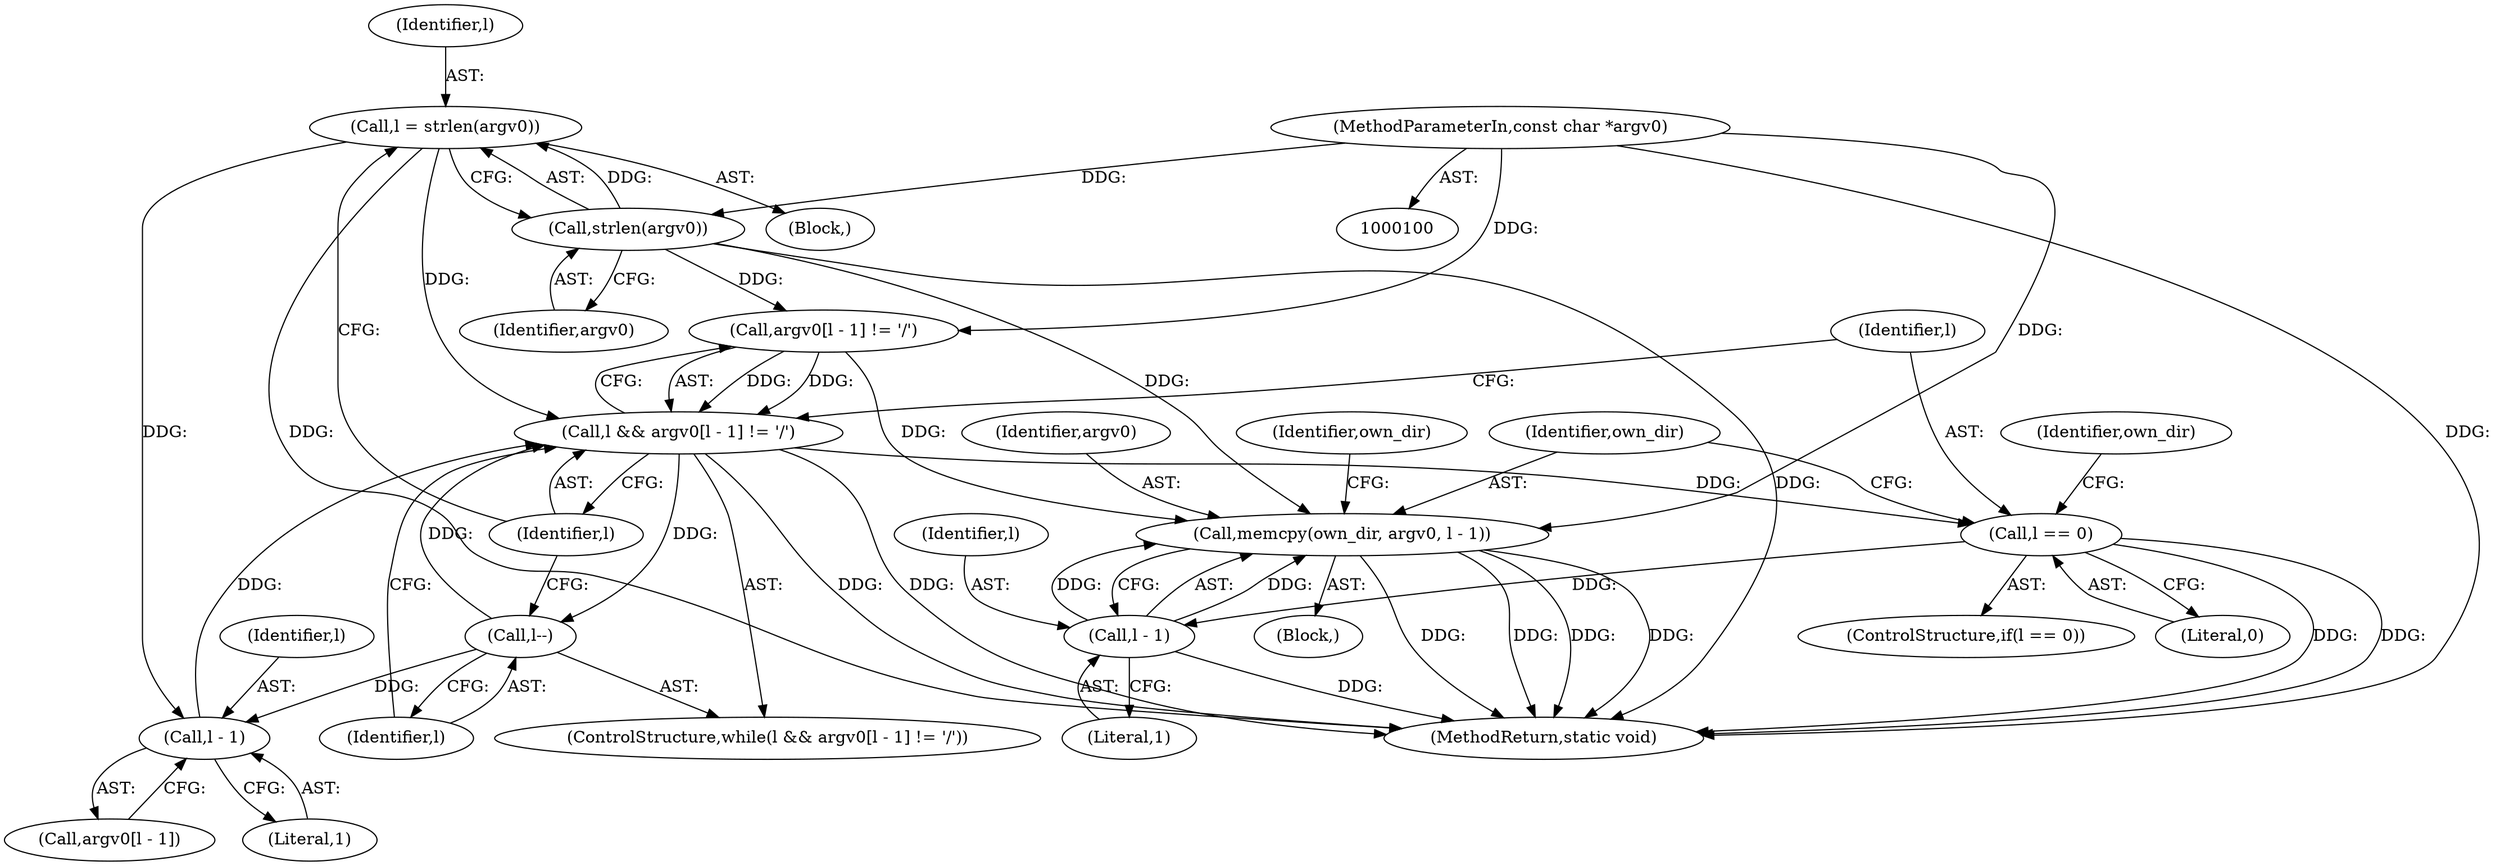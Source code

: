 digraph "0_proxychains-ng_9ab7dbeb3baff67a51d0c5e71465c453be0890b5#diff-803c5170888b8642f2a97e5e9423d399@API" {
"1000104" [label="(Call,l = strlen(argv0))"];
"1000106" [label="(Call,strlen(argv0))"];
"1000101" [label="(MethodParameterIn,const char *argv0)"];
"1000109" [label="(Call,l && argv0[l - 1] != '/')"];
"1000118" [label="(Call,l--)"];
"1000114" [label="(Call,l - 1)"];
"1000121" [label="(Call,l == 0)"];
"1000133" [label="(Call,l - 1)"];
"1000130" [label="(Call,memcpy(own_dir, argv0, l - 1))"];
"1000122" [label="(Identifier,l)"];
"1000130" [label="(Call,memcpy(own_dir, argv0, l - 1))"];
"1000104" [label="(Call,l = strlen(argv0))"];
"1000111" [label="(Call,argv0[l - 1] != '/')"];
"1000141" [label="(MethodReturn,static void)"];
"1000109" [label="(Call,l && argv0[l - 1] != '/')"];
"1000110" [label="(Identifier,l)"];
"1000120" [label="(ControlStructure,if(l == 0))"];
"1000101" [label="(MethodParameterIn,const char *argv0)"];
"1000118" [label="(Call,l--)"];
"1000119" [label="(Identifier,l)"];
"1000138" [label="(Identifier,own_dir)"];
"1000108" [label="(ControlStructure,while(l && argv0[l - 1] != '/'))"];
"1000135" [label="(Literal,1)"];
"1000129" [label="(Block,)"];
"1000133" [label="(Call,l - 1)"];
"1000131" [label="(Identifier,own_dir)"];
"1000107" [label="(Identifier,argv0)"];
"1000125" [label="(Identifier,own_dir)"];
"1000112" [label="(Call,argv0[l - 1])"];
"1000106" [label="(Call,strlen(argv0))"];
"1000102" [label="(Block,)"];
"1000116" [label="(Literal,1)"];
"1000115" [label="(Identifier,l)"];
"1000134" [label="(Identifier,l)"];
"1000114" [label="(Call,l - 1)"];
"1000132" [label="(Identifier,argv0)"];
"1000105" [label="(Identifier,l)"];
"1000121" [label="(Call,l == 0)"];
"1000123" [label="(Literal,0)"];
"1000104" -> "1000102"  [label="AST: "];
"1000104" -> "1000106"  [label="CFG: "];
"1000105" -> "1000104"  [label="AST: "];
"1000106" -> "1000104"  [label="AST: "];
"1000110" -> "1000104"  [label="CFG: "];
"1000104" -> "1000141"  [label="DDG: "];
"1000106" -> "1000104"  [label="DDG: "];
"1000104" -> "1000109"  [label="DDG: "];
"1000104" -> "1000114"  [label="DDG: "];
"1000106" -> "1000107"  [label="CFG: "];
"1000107" -> "1000106"  [label="AST: "];
"1000106" -> "1000141"  [label="DDG: "];
"1000101" -> "1000106"  [label="DDG: "];
"1000106" -> "1000111"  [label="DDG: "];
"1000106" -> "1000130"  [label="DDG: "];
"1000101" -> "1000100"  [label="AST: "];
"1000101" -> "1000141"  [label="DDG: "];
"1000101" -> "1000111"  [label="DDG: "];
"1000101" -> "1000130"  [label="DDG: "];
"1000109" -> "1000108"  [label="AST: "];
"1000109" -> "1000110"  [label="CFG: "];
"1000109" -> "1000111"  [label="CFG: "];
"1000110" -> "1000109"  [label="AST: "];
"1000111" -> "1000109"  [label="AST: "];
"1000119" -> "1000109"  [label="CFG: "];
"1000122" -> "1000109"  [label="CFG: "];
"1000109" -> "1000141"  [label="DDG: "];
"1000109" -> "1000141"  [label="DDG: "];
"1000114" -> "1000109"  [label="DDG: "];
"1000118" -> "1000109"  [label="DDG: "];
"1000111" -> "1000109"  [label="DDG: "];
"1000111" -> "1000109"  [label="DDG: "];
"1000109" -> "1000118"  [label="DDG: "];
"1000109" -> "1000121"  [label="DDG: "];
"1000118" -> "1000108"  [label="AST: "];
"1000118" -> "1000119"  [label="CFG: "];
"1000119" -> "1000118"  [label="AST: "];
"1000110" -> "1000118"  [label="CFG: "];
"1000118" -> "1000114"  [label="DDG: "];
"1000114" -> "1000112"  [label="AST: "];
"1000114" -> "1000116"  [label="CFG: "];
"1000115" -> "1000114"  [label="AST: "];
"1000116" -> "1000114"  [label="AST: "];
"1000112" -> "1000114"  [label="CFG: "];
"1000121" -> "1000120"  [label="AST: "];
"1000121" -> "1000123"  [label="CFG: "];
"1000122" -> "1000121"  [label="AST: "];
"1000123" -> "1000121"  [label="AST: "];
"1000125" -> "1000121"  [label="CFG: "];
"1000131" -> "1000121"  [label="CFG: "];
"1000121" -> "1000141"  [label="DDG: "];
"1000121" -> "1000141"  [label="DDG: "];
"1000121" -> "1000133"  [label="DDG: "];
"1000133" -> "1000130"  [label="AST: "];
"1000133" -> "1000135"  [label="CFG: "];
"1000134" -> "1000133"  [label="AST: "];
"1000135" -> "1000133"  [label="AST: "];
"1000130" -> "1000133"  [label="CFG: "];
"1000133" -> "1000141"  [label="DDG: "];
"1000133" -> "1000130"  [label="DDG: "];
"1000133" -> "1000130"  [label="DDG: "];
"1000130" -> "1000129"  [label="AST: "];
"1000131" -> "1000130"  [label="AST: "];
"1000132" -> "1000130"  [label="AST: "];
"1000138" -> "1000130"  [label="CFG: "];
"1000130" -> "1000141"  [label="DDG: "];
"1000130" -> "1000141"  [label="DDG: "];
"1000130" -> "1000141"  [label="DDG: "];
"1000130" -> "1000141"  [label="DDG: "];
"1000111" -> "1000130"  [label="DDG: "];
}
